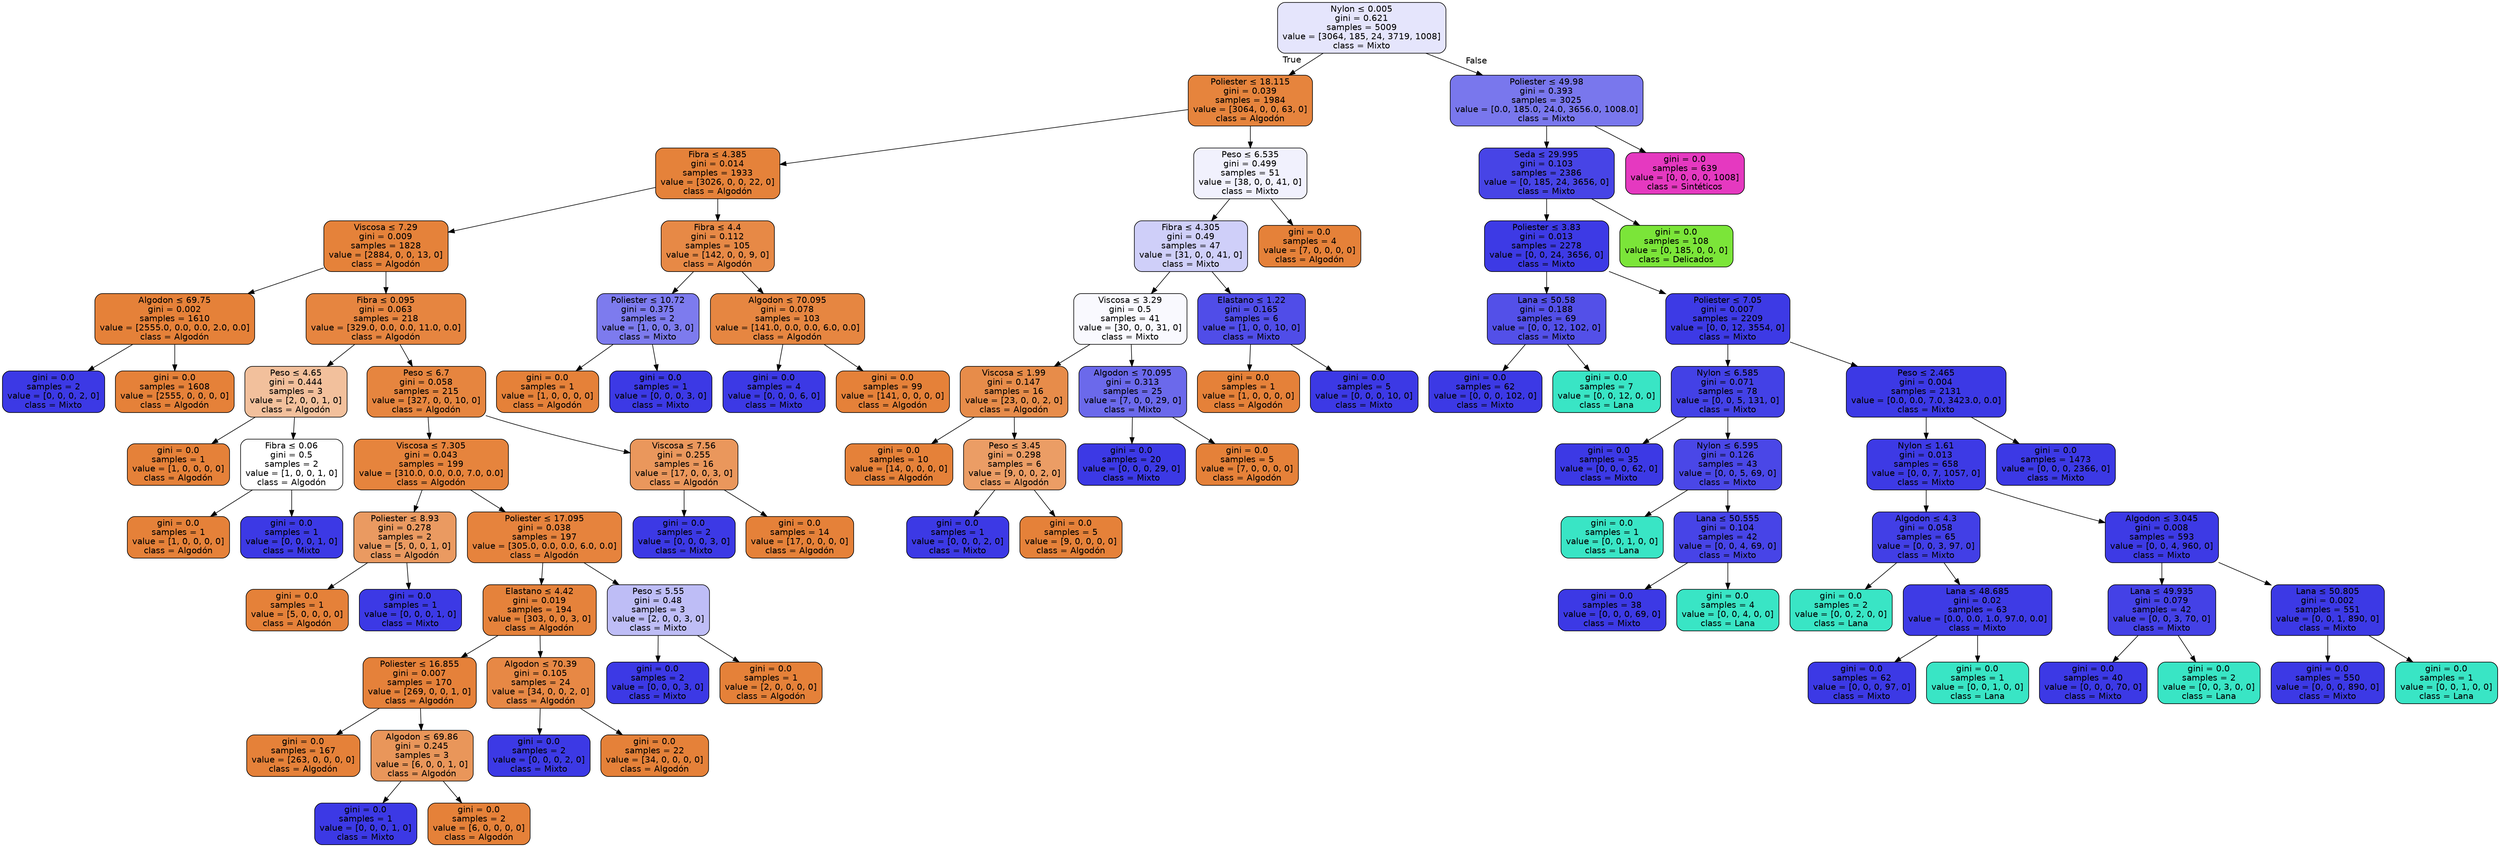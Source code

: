 digraph Tree {
node [shape=box, style="filled, rounded", color="black", fontname="helvetica"] ;
edge [fontname="helvetica"] ;
0 [label=<Nylon &le; 0.005<br/>gini = 0.621<br/>samples = 5009<br/>value = [3064, 185, 24, 3719, 1008]<br/>class = Mixto>, fillcolor="#e5e5fc"] ;
1 [label=<Poliester &le; 18.115<br/>gini = 0.039<br/>samples = 1984<br/>value = [3064, 0, 0, 63, 0]<br/>class = Algodón>, fillcolor="#e6843d"] ;
0 -> 1 [labeldistance=2.5, labelangle=45, headlabel="True"] ;
2 [label=<Fibra &le; 4.385<br/>gini = 0.014<br/>samples = 1933<br/>value = [3026, 0, 0, 22, 0]<br/>class = Algodón>, fillcolor="#e5823a"] ;
1 -> 2 ;
3 [label=<Viscosa &le; 7.29<br/>gini = 0.009<br/>samples = 1828<br/>value = [2884, 0, 0, 13, 0]<br/>class = Algodón>, fillcolor="#e5823a"] ;
2 -> 3 ;
4 [label=<Algodon &le; 69.75<br/>gini = 0.002<br/>samples = 1610<br/>value = [2555.0, 0.0, 0.0, 2.0, 0.0]<br/>class = Algodón>, fillcolor="#e58139"] ;
3 -> 4 ;
5 [label=<gini = 0.0<br/>samples = 2<br/>value = [0, 0, 0, 2, 0]<br/>class = Mixto>, fillcolor="#3c39e5"] ;
4 -> 5 ;
6 [label=<gini = 0.0<br/>samples = 1608<br/>value = [2555, 0, 0, 0, 0]<br/>class = Algodón>, fillcolor="#e58139"] ;
4 -> 6 ;
7 [label=<Fibra &le; 0.095<br/>gini = 0.063<br/>samples = 218<br/>value = [329.0, 0.0, 0.0, 11.0, 0.0]<br/>class = Algodón>, fillcolor="#e68540"] ;
3 -> 7 ;
8 [label=<Peso &le; 4.65<br/>gini = 0.444<br/>samples = 3<br/>value = [2, 0, 0, 1, 0]<br/>class = Algodón>, fillcolor="#f2c09c"] ;
7 -> 8 ;
9 [label=<gini = 0.0<br/>samples = 1<br/>value = [1, 0, 0, 0, 0]<br/>class = Algodón>, fillcolor="#e58139"] ;
8 -> 9 ;
10 [label=<Fibra &le; 0.06<br/>gini = 0.5<br/>samples = 2<br/>value = [1, 0, 0, 1, 0]<br/>class = Algodón>, fillcolor="#ffffff"] ;
8 -> 10 ;
11 [label=<gini = 0.0<br/>samples = 1<br/>value = [1, 0, 0, 0, 0]<br/>class = Algodón>, fillcolor="#e58139"] ;
10 -> 11 ;
12 [label=<gini = 0.0<br/>samples = 1<br/>value = [0, 0, 0, 1, 0]<br/>class = Mixto>, fillcolor="#3c39e5"] ;
10 -> 12 ;
13 [label=<Peso &le; 6.7<br/>gini = 0.058<br/>samples = 215<br/>value = [327, 0, 0, 10, 0]<br/>class = Algodón>, fillcolor="#e6853f"] ;
7 -> 13 ;
14 [label=<Viscosa &le; 7.305<br/>gini = 0.043<br/>samples = 199<br/>value = [310.0, 0.0, 0.0, 7.0, 0.0]<br/>class = Algodón>, fillcolor="#e6843d"] ;
13 -> 14 ;
15 [label=<Poliester &le; 8.93<br/>gini = 0.278<br/>samples = 2<br/>value = [5, 0, 0, 1, 0]<br/>class = Algodón>, fillcolor="#ea9a61"] ;
14 -> 15 ;
16 [label=<gini = 0.0<br/>samples = 1<br/>value = [5, 0, 0, 0, 0]<br/>class = Algodón>, fillcolor="#e58139"] ;
15 -> 16 ;
17 [label=<gini = 0.0<br/>samples = 1<br/>value = [0, 0, 0, 1, 0]<br/>class = Mixto>, fillcolor="#3c39e5"] ;
15 -> 17 ;
18 [label=<Poliester &le; 17.095<br/>gini = 0.038<br/>samples = 197<br/>value = [305.0, 0.0, 0.0, 6.0, 0.0]<br/>class = Algodón>, fillcolor="#e6833d"] ;
14 -> 18 ;
19 [label=<Elastano &le; 4.42<br/>gini = 0.019<br/>samples = 194<br/>value = [303, 0, 0, 3, 0]<br/>class = Algodón>, fillcolor="#e5823b"] ;
18 -> 19 ;
20 [label=<Poliester &le; 16.855<br/>gini = 0.007<br/>samples = 170<br/>value = [269, 0, 0, 1, 0]<br/>class = Algodón>, fillcolor="#e5813a"] ;
19 -> 20 ;
21 [label=<gini = 0.0<br/>samples = 167<br/>value = [263, 0, 0, 0, 0]<br/>class = Algodón>, fillcolor="#e58139"] ;
20 -> 21 ;
22 [label=<Algodon &le; 69.86<br/>gini = 0.245<br/>samples = 3<br/>value = [6, 0, 0, 1, 0]<br/>class = Algodón>, fillcolor="#e9965a"] ;
20 -> 22 ;
23 [label=<gini = 0.0<br/>samples = 1<br/>value = [0, 0, 0, 1, 0]<br/>class = Mixto>, fillcolor="#3c39e5"] ;
22 -> 23 ;
24 [label=<gini = 0.0<br/>samples = 2<br/>value = [6, 0, 0, 0, 0]<br/>class = Algodón>, fillcolor="#e58139"] ;
22 -> 24 ;
25 [label=<Algodon &le; 70.39<br/>gini = 0.105<br/>samples = 24<br/>value = [34, 0, 0, 2, 0]<br/>class = Algodón>, fillcolor="#e78845"] ;
19 -> 25 ;
26 [label=<gini = 0.0<br/>samples = 2<br/>value = [0, 0, 0, 2, 0]<br/>class = Mixto>, fillcolor="#3c39e5"] ;
25 -> 26 ;
27 [label=<gini = 0.0<br/>samples = 22<br/>value = [34, 0, 0, 0, 0]<br/>class = Algodón>, fillcolor="#e58139"] ;
25 -> 27 ;
28 [label=<Peso &le; 5.55<br/>gini = 0.48<br/>samples = 3<br/>value = [2, 0, 0, 3, 0]<br/>class = Mixto>, fillcolor="#bebdf6"] ;
18 -> 28 ;
29 [label=<gini = 0.0<br/>samples = 2<br/>value = [0, 0, 0, 3, 0]<br/>class = Mixto>, fillcolor="#3c39e5"] ;
28 -> 29 ;
30 [label=<gini = 0.0<br/>samples = 1<br/>value = [2, 0, 0, 0, 0]<br/>class = Algodón>, fillcolor="#e58139"] ;
28 -> 30 ;
31 [label=<Viscosa &le; 7.56<br/>gini = 0.255<br/>samples = 16<br/>value = [17, 0, 0, 3, 0]<br/>class = Algodón>, fillcolor="#ea975c"] ;
13 -> 31 ;
32 [label=<gini = 0.0<br/>samples = 2<br/>value = [0, 0, 0, 3, 0]<br/>class = Mixto>, fillcolor="#3c39e5"] ;
31 -> 32 ;
33 [label=<gini = 0.0<br/>samples = 14<br/>value = [17, 0, 0, 0, 0]<br/>class = Algodón>, fillcolor="#e58139"] ;
31 -> 33 ;
34 [label=<Fibra &le; 4.4<br/>gini = 0.112<br/>samples = 105<br/>value = [142, 0, 0, 9, 0]<br/>class = Algodón>, fillcolor="#e78946"] ;
2 -> 34 ;
35 [label=<Poliester &le; 10.72<br/>gini = 0.375<br/>samples = 2<br/>value = [1, 0, 0, 3, 0]<br/>class = Mixto>, fillcolor="#7d7bee"] ;
34 -> 35 ;
36 [label=<gini = 0.0<br/>samples = 1<br/>value = [1, 0, 0, 0, 0]<br/>class = Algodón>, fillcolor="#e58139"] ;
35 -> 36 ;
37 [label=<gini = 0.0<br/>samples = 1<br/>value = [0, 0, 0, 3, 0]<br/>class = Mixto>, fillcolor="#3c39e5"] ;
35 -> 37 ;
38 [label=<Algodon &le; 70.095<br/>gini = 0.078<br/>samples = 103<br/>value = [141.0, 0.0, 0.0, 6.0, 0.0]<br/>class = Algodón>, fillcolor="#e68641"] ;
34 -> 38 ;
39 [label=<gini = 0.0<br/>samples = 4<br/>value = [0, 0, 0, 6, 0]<br/>class = Mixto>, fillcolor="#3c39e5"] ;
38 -> 39 ;
40 [label=<gini = 0.0<br/>samples = 99<br/>value = [141, 0, 0, 0, 0]<br/>class = Algodón>, fillcolor="#e58139"] ;
38 -> 40 ;
41 [label=<Peso &le; 6.535<br/>gini = 0.499<br/>samples = 51<br/>value = [38, 0, 0, 41, 0]<br/>class = Mixto>, fillcolor="#f1f1fd"] ;
1 -> 41 ;
42 [label=<Fibra &le; 4.305<br/>gini = 0.49<br/>samples = 47<br/>value = [31, 0, 0, 41, 0]<br/>class = Mixto>, fillcolor="#cfcff9"] ;
41 -> 42 ;
43 [label=<Viscosa &le; 3.29<br/>gini = 0.5<br/>samples = 41<br/>value = [30, 0, 0, 31, 0]<br/>class = Mixto>, fillcolor="#f9f9fe"] ;
42 -> 43 ;
44 [label=<Viscosa &le; 1.99<br/>gini = 0.147<br/>samples = 16<br/>value = [23, 0, 0, 2, 0]<br/>class = Algodón>, fillcolor="#e78c4a"] ;
43 -> 44 ;
45 [label=<gini = 0.0<br/>samples = 10<br/>value = [14, 0, 0, 0, 0]<br/>class = Algodón>, fillcolor="#e58139"] ;
44 -> 45 ;
46 [label=<Peso &le; 3.45<br/>gini = 0.298<br/>samples = 6<br/>value = [9, 0, 0, 2, 0]<br/>class = Algodón>, fillcolor="#eb9d65"] ;
44 -> 46 ;
47 [label=<gini = 0.0<br/>samples = 1<br/>value = [0, 0, 0, 2, 0]<br/>class = Mixto>, fillcolor="#3c39e5"] ;
46 -> 47 ;
48 [label=<gini = 0.0<br/>samples = 5<br/>value = [9, 0, 0, 0, 0]<br/>class = Algodón>, fillcolor="#e58139"] ;
46 -> 48 ;
49 [label=<Algodon &le; 70.095<br/>gini = 0.313<br/>samples = 25<br/>value = [7, 0, 0, 29, 0]<br/>class = Mixto>, fillcolor="#6b69eb"] ;
43 -> 49 ;
50 [label=<gini = 0.0<br/>samples = 20<br/>value = [0, 0, 0, 29, 0]<br/>class = Mixto>, fillcolor="#3c39e5"] ;
49 -> 50 ;
51 [label=<gini = 0.0<br/>samples = 5<br/>value = [7, 0, 0, 0, 0]<br/>class = Algodón>, fillcolor="#e58139"] ;
49 -> 51 ;
52 [label=<Elastano &le; 1.22<br/>gini = 0.165<br/>samples = 6<br/>value = [1, 0, 0, 10, 0]<br/>class = Mixto>, fillcolor="#504de8"] ;
42 -> 52 ;
53 [label=<gini = 0.0<br/>samples = 1<br/>value = [1, 0, 0, 0, 0]<br/>class = Algodón>, fillcolor="#e58139"] ;
52 -> 53 ;
54 [label=<gini = 0.0<br/>samples = 5<br/>value = [0, 0, 0, 10, 0]<br/>class = Mixto>, fillcolor="#3c39e5"] ;
52 -> 54 ;
55 [label=<gini = 0.0<br/>samples = 4<br/>value = [7, 0, 0, 0, 0]<br/>class = Algodón>, fillcolor="#e58139"] ;
41 -> 55 ;
56 [label=<Poliester &le; 49.98<br/>gini = 0.393<br/>samples = 3025<br/>value = [0.0, 185.0, 24.0, 3656.0, 1008.0]<br/>class = Mixto>, fillcolor="#7977ed"] ;
0 -> 56 [labeldistance=2.5, labelangle=-45, headlabel="False"] ;
57 [label=<Seda &le; 29.995<br/>gini = 0.103<br/>samples = 2386<br/>value = [0, 185, 24, 3656, 0]<br/>class = Mixto>, fillcolor="#4744e6"] ;
56 -> 57 ;
58 [label=<Poliester &le; 3.83<br/>gini = 0.013<br/>samples = 2278<br/>value = [0, 0, 24, 3656, 0]<br/>class = Mixto>, fillcolor="#3d3ae5"] ;
57 -> 58 ;
59 [label=<Lana &le; 50.58<br/>gini = 0.188<br/>samples = 69<br/>value = [0, 0, 12, 102, 0]<br/>class = Mixto>, fillcolor="#5350e8"] ;
58 -> 59 ;
60 [label=<gini = 0.0<br/>samples = 62<br/>value = [0, 0, 0, 102, 0]<br/>class = Mixto>, fillcolor="#3c39e5"] ;
59 -> 60 ;
61 [label=<gini = 0.0<br/>samples = 7<br/>value = [0, 0, 12, 0, 0]<br/>class = Lana>, fillcolor="#39e5c5"] ;
59 -> 61 ;
62 [label=<Poliester &le; 7.05<br/>gini = 0.007<br/>samples = 2209<br/>value = [0, 0, 12, 3554, 0]<br/>class = Mixto>, fillcolor="#3d3ae5"] ;
58 -> 62 ;
63 [label=<Nylon &le; 6.585<br/>gini = 0.071<br/>samples = 78<br/>value = [0, 0, 5, 131, 0]<br/>class = Mixto>, fillcolor="#4341e6"] ;
62 -> 63 ;
64 [label=<gini = 0.0<br/>samples = 35<br/>value = [0, 0, 0, 62, 0]<br/>class = Mixto>, fillcolor="#3c39e5"] ;
63 -> 64 ;
65 [label=<Nylon &le; 6.595<br/>gini = 0.126<br/>samples = 43<br/>value = [0, 0, 5, 69, 0]<br/>class = Mixto>, fillcolor="#4a47e7"] ;
63 -> 65 ;
66 [label=<gini = 0.0<br/>samples = 1<br/>value = [0, 0, 1, 0, 0]<br/>class = Lana>, fillcolor="#39e5c5"] ;
65 -> 66 ;
67 [label=<Lana &le; 50.555<br/>gini = 0.104<br/>samples = 42<br/>value = [0, 0, 4, 69, 0]<br/>class = Mixto>, fillcolor="#4744e7"] ;
65 -> 67 ;
68 [label=<gini = 0.0<br/>samples = 38<br/>value = [0, 0, 0, 69, 0]<br/>class = Mixto>, fillcolor="#3c39e5"] ;
67 -> 68 ;
69 [label=<gini = 0.0<br/>samples = 4<br/>value = [0, 0, 4, 0, 0]<br/>class = Lana>, fillcolor="#39e5c5"] ;
67 -> 69 ;
70 [label=<Peso &le; 2.465<br/>gini = 0.004<br/>samples = 2131<br/>value = [0.0, 0.0, 7.0, 3423.0, 0.0]<br/>class = Mixto>, fillcolor="#3c39e5"] ;
62 -> 70 ;
71 [label=<Nylon &le; 1.61<br/>gini = 0.013<br/>samples = 658<br/>value = [0, 0, 7, 1057, 0]<br/>class = Mixto>, fillcolor="#3d3ae5"] ;
70 -> 71 ;
72 [label=<Algodon &le; 4.3<br/>gini = 0.058<br/>samples = 65<br/>value = [0, 0, 3, 97, 0]<br/>class = Mixto>, fillcolor="#423fe6"] ;
71 -> 72 ;
73 [label=<gini = 0.0<br/>samples = 2<br/>value = [0, 0, 2, 0, 0]<br/>class = Lana>, fillcolor="#39e5c5"] ;
72 -> 73 ;
74 [label=<Lana &le; 48.685<br/>gini = 0.02<br/>samples = 63<br/>value = [0.0, 0.0, 1.0, 97.0, 0.0]<br/>class = Mixto>, fillcolor="#3e3be5"] ;
72 -> 74 ;
75 [label=<gini = 0.0<br/>samples = 62<br/>value = [0, 0, 0, 97, 0]<br/>class = Mixto>, fillcolor="#3c39e5"] ;
74 -> 75 ;
76 [label=<gini = 0.0<br/>samples = 1<br/>value = [0, 0, 1, 0, 0]<br/>class = Lana>, fillcolor="#39e5c5"] ;
74 -> 76 ;
77 [label=<Algodon &le; 3.045<br/>gini = 0.008<br/>samples = 593<br/>value = [0, 0, 4, 960, 0]<br/>class = Mixto>, fillcolor="#3d3ae5"] ;
71 -> 77 ;
78 [label=<Lana &le; 49.935<br/>gini = 0.079<br/>samples = 42<br/>value = [0, 0, 3, 70, 0]<br/>class = Mixto>, fillcolor="#4441e6"] ;
77 -> 78 ;
79 [label=<gini = 0.0<br/>samples = 40<br/>value = [0, 0, 0, 70, 0]<br/>class = Mixto>, fillcolor="#3c39e5"] ;
78 -> 79 ;
80 [label=<gini = 0.0<br/>samples = 2<br/>value = [0, 0, 3, 0, 0]<br/>class = Lana>, fillcolor="#39e5c5"] ;
78 -> 80 ;
81 [label=<Lana &le; 50.805<br/>gini = 0.002<br/>samples = 551<br/>value = [0, 0, 1, 890, 0]<br/>class = Mixto>, fillcolor="#3c39e5"] ;
77 -> 81 ;
82 [label=<gini = 0.0<br/>samples = 550<br/>value = [0, 0, 0, 890, 0]<br/>class = Mixto>, fillcolor="#3c39e5"] ;
81 -> 82 ;
83 [label=<gini = 0.0<br/>samples = 1<br/>value = [0, 0, 1, 0, 0]<br/>class = Lana>, fillcolor="#39e5c5"] ;
81 -> 83 ;
84 [label=<gini = 0.0<br/>samples = 1473<br/>value = [0, 0, 0, 2366, 0]<br/>class = Mixto>, fillcolor="#3c39e5"] ;
70 -> 84 ;
85 [label=<gini = 0.0<br/>samples = 108<br/>value = [0, 185, 0, 0, 0]<br/>class = Delicados>, fillcolor="#7be539"] ;
57 -> 85 ;
86 [label=<gini = 0.0<br/>samples = 639<br/>value = [0, 0, 0, 0, 1008]<br/>class = Sintéticos>, fillcolor="#e539c0"] ;
56 -> 86 ;
}